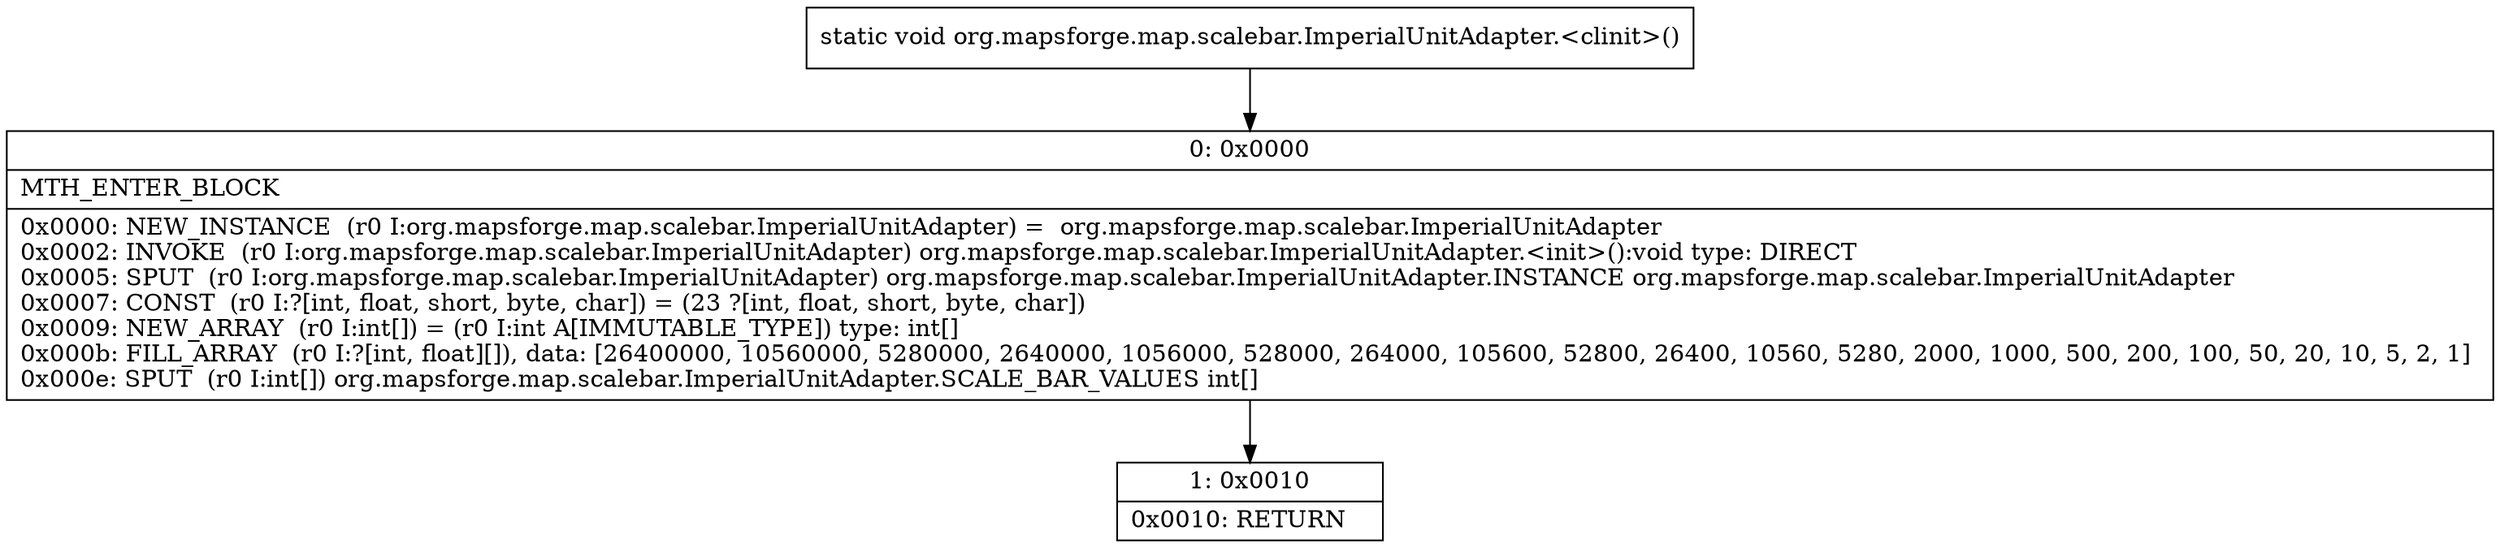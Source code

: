 digraph "CFG fororg.mapsforge.map.scalebar.ImperialUnitAdapter.\<clinit\>()V" {
Node_0 [shape=record,label="{0\:\ 0x0000|MTH_ENTER_BLOCK\l|0x0000: NEW_INSTANCE  (r0 I:org.mapsforge.map.scalebar.ImperialUnitAdapter) =  org.mapsforge.map.scalebar.ImperialUnitAdapter \l0x0002: INVOKE  (r0 I:org.mapsforge.map.scalebar.ImperialUnitAdapter) org.mapsforge.map.scalebar.ImperialUnitAdapter.\<init\>():void type: DIRECT \l0x0005: SPUT  (r0 I:org.mapsforge.map.scalebar.ImperialUnitAdapter) org.mapsforge.map.scalebar.ImperialUnitAdapter.INSTANCE org.mapsforge.map.scalebar.ImperialUnitAdapter \l0x0007: CONST  (r0 I:?[int, float, short, byte, char]) = (23 ?[int, float, short, byte, char]) \l0x0009: NEW_ARRAY  (r0 I:int[]) = (r0 I:int A[IMMUTABLE_TYPE]) type: int[] \l0x000b: FILL_ARRAY  (r0 I:?[int, float][]), data: [26400000, 10560000, 5280000, 2640000, 1056000, 528000, 264000, 105600, 52800, 26400, 10560, 5280, 2000, 1000, 500, 200, 100, 50, 20, 10, 5, 2, 1] \l0x000e: SPUT  (r0 I:int[]) org.mapsforge.map.scalebar.ImperialUnitAdapter.SCALE_BAR_VALUES int[] \l}"];
Node_1 [shape=record,label="{1\:\ 0x0010|0x0010: RETURN   \l}"];
MethodNode[shape=record,label="{static void org.mapsforge.map.scalebar.ImperialUnitAdapter.\<clinit\>() }"];
MethodNode -> Node_0;
Node_0 -> Node_1;
}


